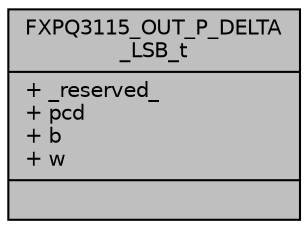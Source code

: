 digraph "FXPQ3115_OUT_P_DELTA_LSB_t"
{
  edge [fontname="Helvetica",fontsize="10",labelfontname="Helvetica",labelfontsize="10"];
  node [fontname="Helvetica",fontsize="10",shape=record];
  Node1 [label="{FXPQ3115_OUT_P_DELTA\l_LSB_t\n|+ _reserved_\l+ pcd\l+ b\l+ w\l|}",height=0.2,width=0.4,color="black", fillcolor="grey75", style="filled", fontcolor="black"];
}

